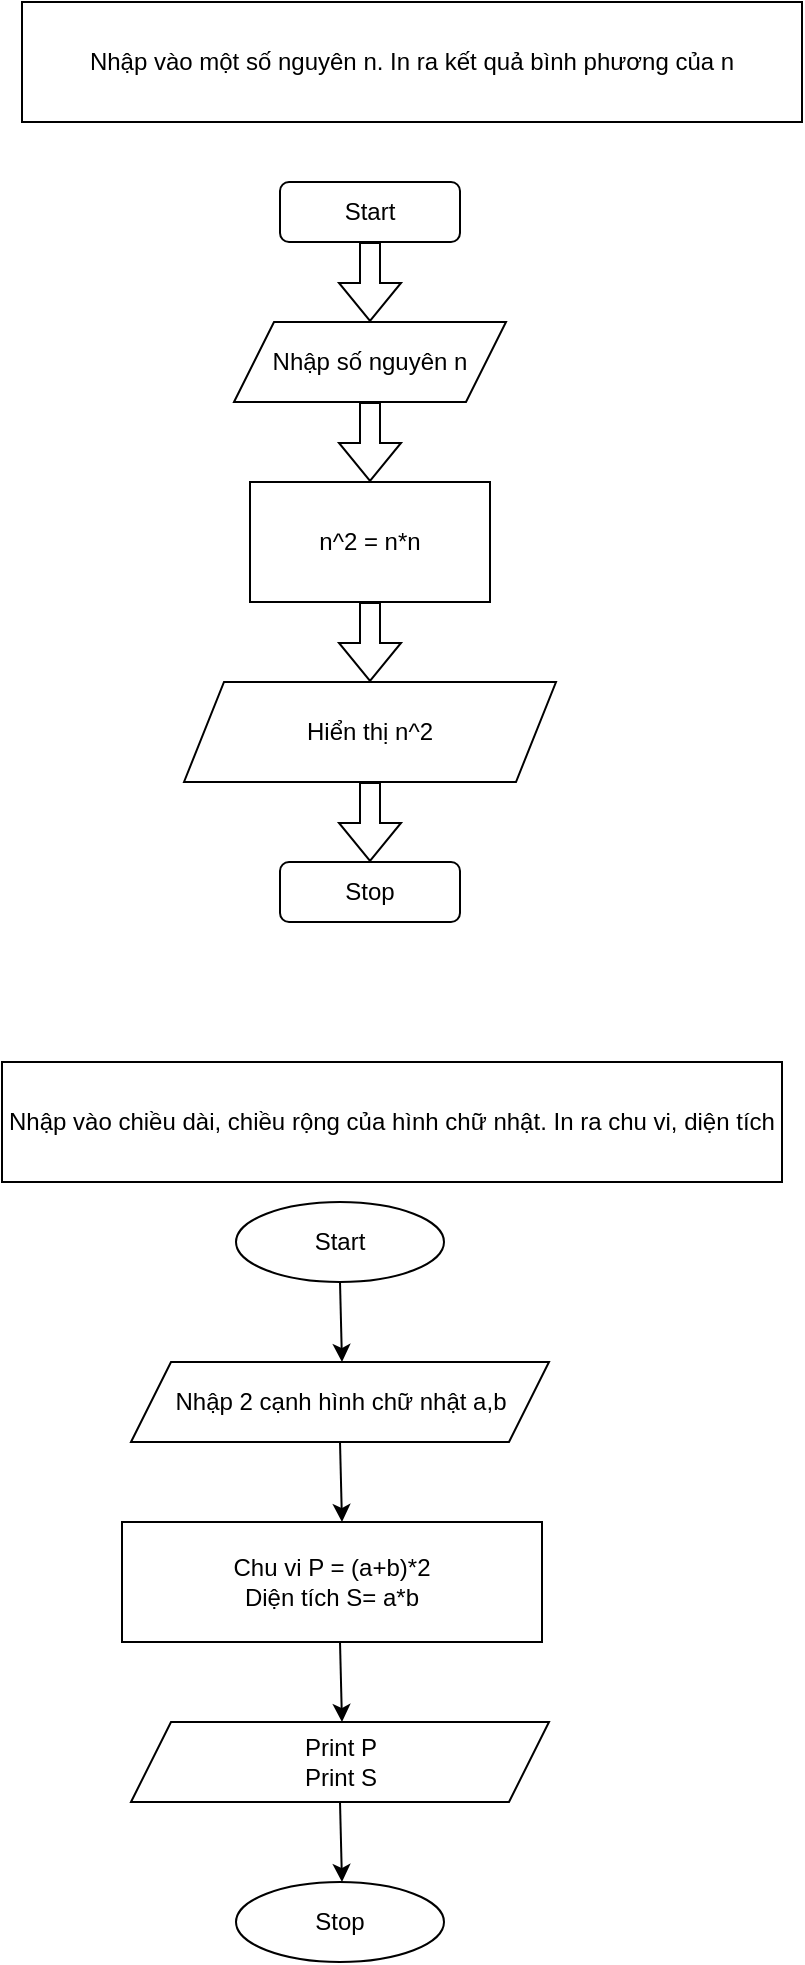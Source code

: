 <mxfile version="24.3.1" type="github">
  <diagram name="Trang-1" id="buFCcKLnYuNYUrimXxQx">
    <mxGraphModel dx="880" dy="434" grid="1" gridSize="10" guides="1" tooltips="1" connect="1" arrows="1" fold="1" page="1" pageScale="1" pageWidth="827" pageHeight="1169" math="0" shadow="0">
      <root>
        <mxCell id="0" />
        <mxCell id="1" parent="0" />
        <mxCell id="UofX3LDi2gTnuSqfsSJC-1" value="Nhập vào một số nguyên n. In ra kết quả bình phương của n" style="whiteSpace=wrap;html=1;" vertex="1" parent="1">
          <mxGeometry x="240" y="40" width="390" height="60" as="geometry" />
        </mxCell>
        <mxCell id="UofX3LDi2gTnuSqfsSJC-2" value="Start" style="rounded=1;whiteSpace=wrap;html=1;" vertex="1" parent="1">
          <mxGeometry x="369" y="130" width="90" height="30" as="geometry" />
        </mxCell>
        <mxCell id="UofX3LDi2gTnuSqfsSJC-3" value="" style="shape=flexArrow;endArrow=classic;html=1;rounded=0;exitX=0.5;exitY=1;exitDx=0;exitDy=0;" edge="1" parent="1" source="UofX3LDi2gTnuSqfsSJC-2">
          <mxGeometry width="50" height="50" relative="1" as="geometry">
            <mxPoint x="450" y="320" as="sourcePoint" />
            <mxPoint x="414" y="200" as="targetPoint" />
          </mxGeometry>
        </mxCell>
        <mxCell id="UofX3LDi2gTnuSqfsSJC-4" value="Nhập số nguyên n" style="shape=parallelogram;perimeter=parallelogramPerimeter;whiteSpace=wrap;html=1;fixedSize=1;" vertex="1" parent="1">
          <mxGeometry x="346" y="200" width="136" height="40" as="geometry" />
        </mxCell>
        <mxCell id="UofX3LDi2gTnuSqfsSJC-6" value="" style="shape=flexArrow;endArrow=classic;html=1;rounded=0;exitX=0.5;exitY=1;exitDx=0;exitDy=0;" edge="1" parent="1">
          <mxGeometry width="50" height="50" relative="1" as="geometry">
            <mxPoint x="414" y="240" as="sourcePoint" />
            <mxPoint x="414" y="280" as="targetPoint" />
          </mxGeometry>
        </mxCell>
        <mxCell id="UofX3LDi2gTnuSqfsSJC-7" value="n^2 = n*n" style="rounded=0;whiteSpace=wrap;html=1;" vertex="1" parent="1">
          <mxGeometry x="354" y="280" width="120" height="60" as="geometry" />
        </mxCell>
        <mxCell id="UofX3LDi2gTnuSqfsSJC-8" value="Hiển thị n^2" style="shape=parallelogram;perimeter=parallelogramPerimeter;whiteSpace=wrap;html=1;fixedSize=1;" vertex="1" parent="1">
          <mxGeometry x="321" y="380" width="186" height="50" as="geometry" />
        </mxCell>
        <mxCell id="UofX3LDi2gTnuSqfsSJC-11" value="Stop" style="rounded=1;whiteSpace=wrap;html=1;" vertex="1" parent="1">
          <mxGeometry x="369" y="470" width="90" height="30" as="geometry" />
        </mxCell>
        <mxCell id="UofX3LDi2gTnuSqfsSJC-13" value="" style="shape=flexArrow;endArrow=classic;html=1;rounded=0;exitX=0.5;exitY=1;exitDx=0;exitDy=0;" edge="1" parent="1">
          <mxGeometry width="50" height="50" relative="1" as="geometry">
            <mxPoint x="414" y="340" as="sourcePoint" />
            <mxPoint x="414" y="380" as="targetPoint" />
          </mxGeometry>
        </mxCell>
        <mxCell id="UofX3LDi2gTnuSqfsSJC-14" value="" style="shape=flexArrow;endArrow=classic;html=1;rounded=0;exitX=0.5;exitY=1;exitDx=0;exitDy=0;" edge="1" parent="1">
          <mxGeometry width="50" height="50" relative="1" as="geometry">
            <mxPoint x="414" y="430" as="sourcePoint" />
            <mxPoint x="414" y="470" as="targetPoint" />
          </mxGeometry>
        </mxCell>
        <mxCell id="UofX3LDi2gTnuSqfsSJC-16" value="Nhập vào chiều dài, chiều rộng của hình chữ nhật. In ra chu vi, diện tích" style="whiteSpace=wrap;html=1;" vertex="1" parent="1">
          <mxGeometry x="230" y="570" width="390" height="60" as="geometry" />
        </mxCell>
        <mxCell id="UofX3LDi2gTnuSqfsSJC-17" value="Start" style="ellipse;whiteSpace=wrap;html=1;" vertex="1" parent="1">
          <mxGeometry x="347" y="640" width="104" height="40" as="geometry" />
        </mxCell>
        <mxCell id="UofX3LDi2gTnuSqfsSJC-21" value="" style="endArrow=classic;html=1;rounded=0;exitX=0.5;exitY=1;exitDx=0;exitDy=0;" edge="1" parent="1" source="UofX3LDi2gTnuSqfsSJC-17">
          <mxGeometry width="50" height="50" relative="1" as="geometry">
            <mxPoint x="360" y="800" as="sourcePoint" />
            <mxPoint x="400" y="720" as="targetPoint" />
          </mxGeometry>
        </mxCell>
        <mxCell id="UofX3LDi2gTnuSqfsSJC-22" value="Nhập 2 cạnh hình chữ nhật a,b" style="shape=parallelogram;perimeter=parallelogramPerimeter;whiteSpace=wrap;html=1;fixedSize=1;" vertex="1" parent="1">
          <mxGeometry x="294.5" y="720" width="209" height="40" as="geometry" />
        </mxCell>
        <mxCell id="UofX3LDi2gTnuSqfsSJC-23" style="edgeStyle=orthogonalEdgeStyle;rounded=0;orthogonalLoop=1;jettySize=auto;html=1;exitX=0.5;exitY=1;exitDx=0;exitDy=0;" edge="1" parent="1" source="UofX3LDi2gTnuSqfsSJC-22" target="UofX3LDi2gTnuSqfsSJC-22">
          <mxGeometry relative="1" as="geometry" />
        </mxCell>
        <mxCell id="UofX3LDi2gTnuSqfsSJC-24" value="" style="endArrow=classic;html=1;rounded=0;exitX=0.5;exitY=1;exitDx=0;exitDy=0;" edge="1" parent="1">
          <mxGeometry width="50" height="50" relative="1" as="geometry">
            <mxPoint x="399" y="760" as="sourcePoint" />
            <mxPoint x="400" y="800" as="targetPoint" />
          </mxGeometry>
        </mxCell>
        <mxCell id="UofX3LDi2gTnuSqfsSJC-25" value="Chu vi P = (a+b)*2&lt;div&gt;Diện tích S= a*b&lt;/div&gt;" style="rounded=0;whiteSpace=wrap;html=1;" vertex="1" parent="1">
          <mxGeometry x="290" y="800" width="210" height="60" as="geometry" />
        </mxCell>
        <mxCell id="UofX3LDi2gTnuSqfsSJC-26" value="Print P&lt;div&gt;Print S&lt;/div&gt;" style="shape=parallelogram;perimeter=parallelogramPerimeter;whiteSpace=wrap;html=1;fixedSize=1;" vertex="1" parent="1">
          <mxGeometry x="294.5" y="900" width="209" height="40" as="geometry" />
        </mxCell>
        <mxCell id="UofX3LDi2gTnuSqfsSJC-27" value="" style="endArrow=classic;html=1;rounded=0;exitX=0.5;exitY=1;exitDx=0;exitDy=0;" edge="1" parent="1">
          <mxGeometry width="50" height="50" relative="1" as="geometry">
            <mxPoint x="399" y="860" as="sourcePoint" />
            <mxPoint x="400" y="900" as="targetPoint" />
          </mxGeometry>
        </mxCell>
        <mxCell id="UofX3LDi2gTnuSqfsSJC-28" value="Stop" style="ellipse;whiteSpace=wrap;html=1;" vertex="1" parent="1">
          <mxGeometry x="347" y="980" width="104" height="40" as="geometry" />
        </mxCell>
        <mxCell id="UofX3LDi2gTnuSqfsSJC-29" value="" style="endArrow=classic;html=1;rounded=0;exitX=0.5;exitY=1;exitDx=0;exitDy=0;" edge="1" parent="1">
          <mxGeometry width="50" height="50" relative="1" as="geometry">
            <mxPoint x="399" y="940" as="sourcePoint" />
            <mxPoint x="400" y="980" as="targetPoint" />
          </mxGeometry>
        </mxCell>
      </root>
    </mxGraphModel>
  </diagram>
</mxfile>
